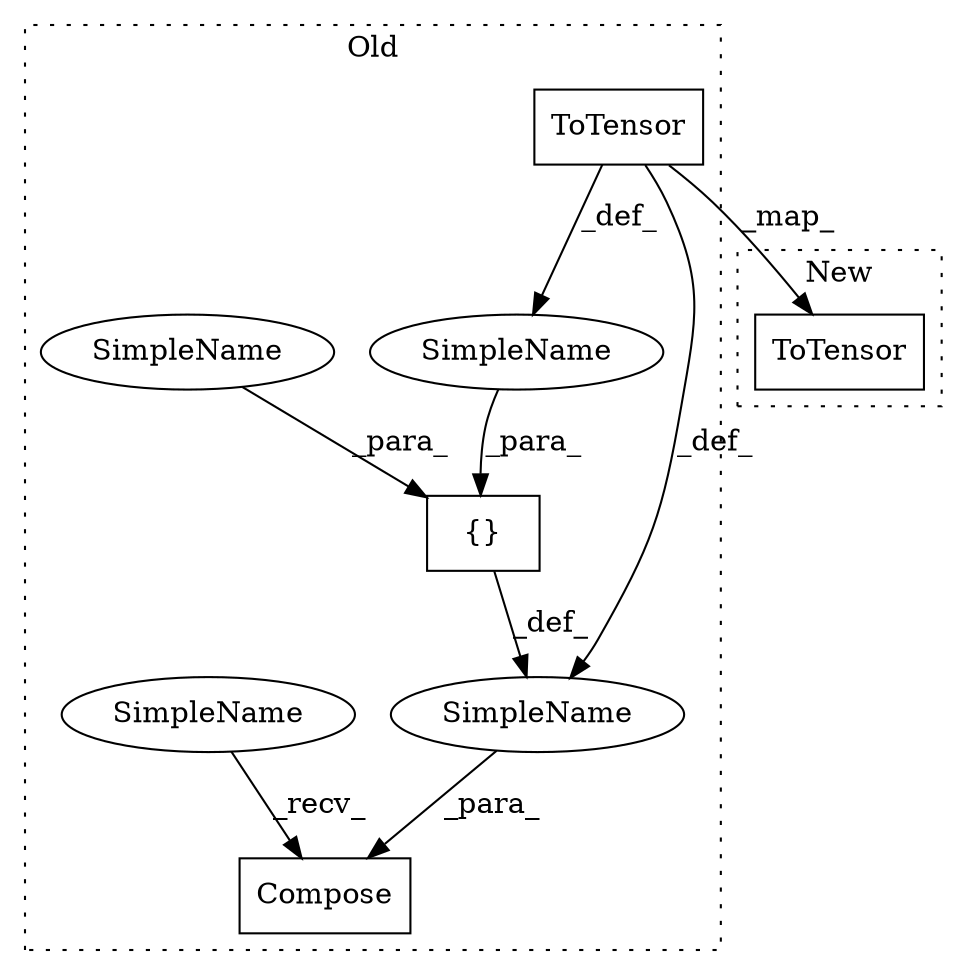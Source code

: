 digraph G {
subgraph cluster0 {
1 [label="ToTensor" a="32" s="658" l="10" shape="box"];
3 [label="Compose" a="32" s="629,765" l="8,1" shape="box"];
4 [label="{}" a="4" s="646,764" l="1,1" shape="box"];
5 [label="SimpleName" a="42" s="" l="" shape="ellipse"];
6 [label="SimpleName" a="42" s="" l="" shape="ellipse"];
7 [label="SimpleName" a="42" s="" l="" shape="ellipse"];
8 [label="SimpleName" a="42" s="618" l="10" shape="ellipse"];
label = "Old";
style="dotted";
}
subgraph cluster1 {
2 [label="ToTensor" a="32" s="431" l="10" shape="box"];
label = "New";
style="dotted";
}
1 -> 2 [label="_map_"];
1 -> 6 [label="_def_"];
1 -> 7 [label="_def_"];
4 -> 7 [label="_def_"];
5 -> 4 [label="_para_"];
6 -> 4 [label="_para_"];
7 -> 3 [label="_para_"];
8 -> 3 [label="_recv_"];
}